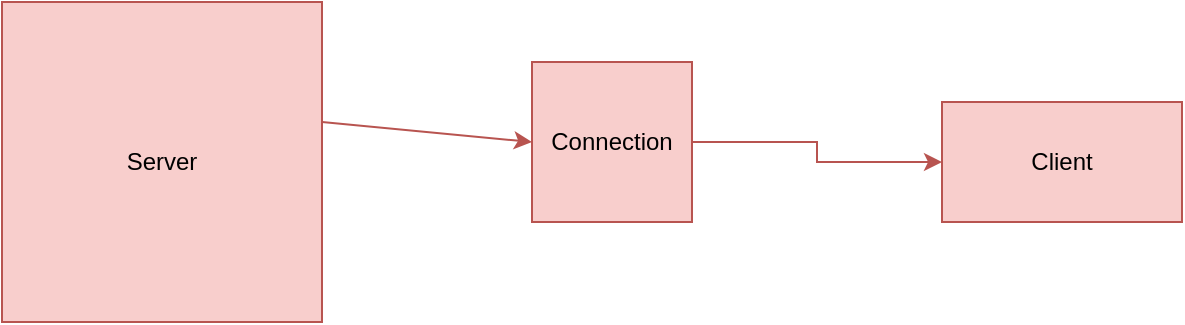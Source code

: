 <mxfile version="21.6.1" type="github">
  <diagram name="Page-1" id="RQDwMZhb76RqrW_FVvwn">
    <mxGraphModel dx="1379" dy="908" grid="1" gridSize="10" guides="1" tooltips="1" connect="1" arrows="1" fold="1" page="1" pageScale="1" pageWidth="850" pageHeight="1100" math="0" shadow="0">
      <root>
        <mxCell id="0" />
        <mxCell id="1" parent="0" />
        <mxCell id="NBgs3L3ys3uCXVHcu4_S-1" value="Server" style="whiteSpace=wrap;html=1;aspect=fixed;fillColor=#f8cecc;strokeColor=#b85450;" vertex="1" parent="1">
          <mxGeometry x="80" y="220" width="160" height="160" as="geometry" />
        </mxCell>
        <mxCell id="NBgs3L3ys3uCXVHcu4_S-14" value="" style="edgeStyle=orthogonalEdgeStyle;rounded=0;orthogonalLoop=1;jettySize=auto;html=1;fillColor=#f8cecc;strokeColor=#b85450;" edge="1" parent="1" source="NBgs3L3ys3uCXVHcu4_S-4" target="NBgs3L3ys3uCXVHcu4_S-13">
          <mxGeometry relative="1" as="geometry" />
        </mxCell>
        <mxCell id="NBgs3L3ys3uCXVHcu4_S-4" value="Connection" style="whiteSpace=wrap;html=1;aspect=fixed;fillColor=#f8cecc;strokeColor=#b85450;" vertex="1" parent="1">
          <mxGeometry x="345" y="250" width="80" height="80" as="geometry" />
        </mxCell>
        <mxCell id="NBgs3L3ys3uCXVHcu4_S-8" value="" style="endArrow=classic;html=1;rounded=0;exitX=1;exitY=0.75;exitDx=0;exitDy=0;entryX=0;entryY=0.5;entryDx=0;entryDy=0;fillColor=#f8cecc;strokeColor=#b85450;" edge="1" parent="1" target="NBgs3L3ys3uCXVHcu4_S-4">
          <mxGeometry width="50" height="50" relative="1" as="geometry">
            <mxPoint x="240" y="280" as="sourcePoint" />
            <mxPoint x="440" y="280" as="targetPoint" />
          </mxGeometry>
        </mxCell>
        <mxCell id="NBgs3L3ys3uCXVHcu4_S-13" value="Client" style="whiteSpace=wrap;html=1;fillColor=#f8cecc;strokeColor=#b85450;" vertex="1" parent="1">
          <mxGeometry x="550" y="270" width="120" height="60" as="geometry" />
        </mxCell>
      </root>
    </mxGraphModel>
  </diagram>
</mxfile>
